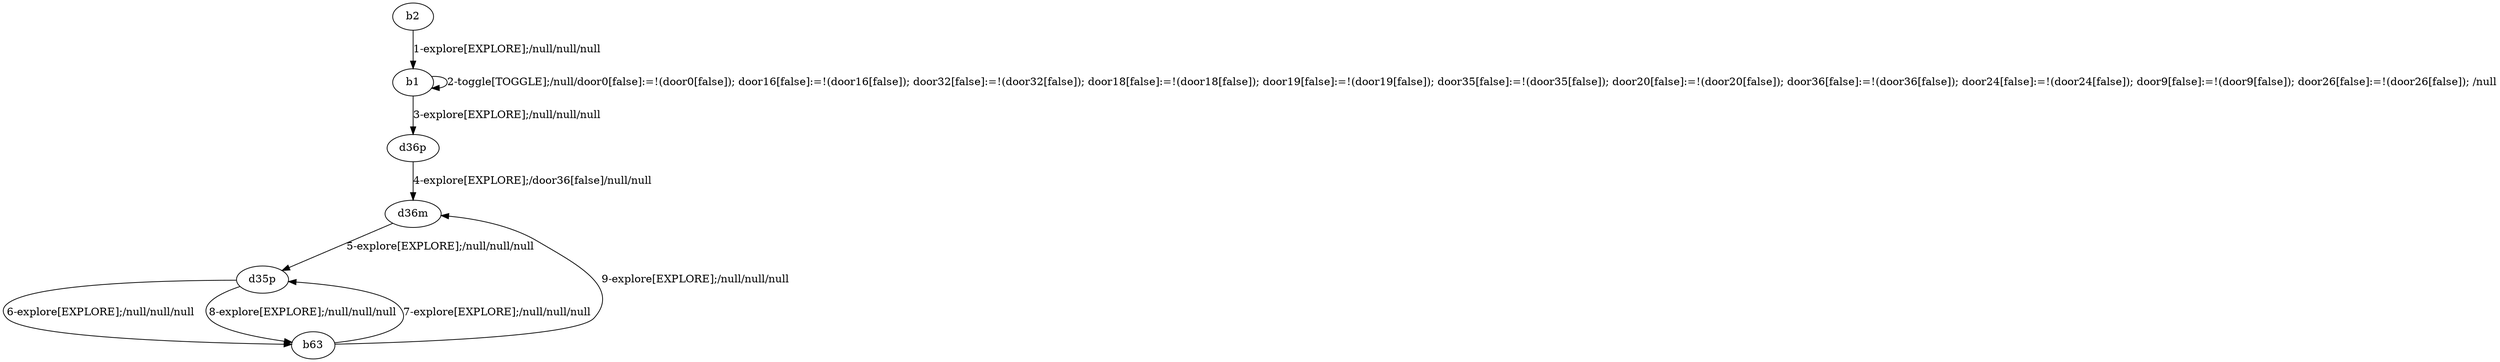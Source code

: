 # Total number of goals covered by this test: 4
# d35p --> b63
# b63 --> d35p
# b63 --> d36m
# d36m --> d35p

digraph g {
"b2" -> "b1" [label = "1-explore[EXPLORE];/null/null/null"];
"b1" -> "b1" [label = "2-toggle[TOGGLE];/null/door0[false]:=!(door0[false]); door16[false]:=!(door16[false]); door32[false]:=!(door32[false]); door18[false]:=!(door18[false]); door19[false]:=!(door19[false]); door35[false]:=!(door35[false]); door20[false]:=!(door20[false]); door36[false]:=!(door36[false]); door24[false]:=!(door24[false]); door9[false]:=!(door9[false]); door26[false]:=!(door26[false]); /null"];
"b1" -> "d36p" [label = "3-explore[EXPLORE];/null/null/null"];
"d36p" -> "d36m" [label = "4-explore[EXPLORE];/door36[false]/null/null"];
"d36m" -> "d35p" [label = "5-explore[EXPLORE];/null/null/null"];
"d35p" -> "b63" [label = "6-explore[EXPLORE];/null/null/null"];
"b63" -> "d35p" [label = "7-explore[EXPLORE];/null/null/null"];
"d35p" -> "b63" [label = "8-explore[EXPLORE];/null/null/null"];
"b63" -> "d36m" [label = "9-explore[EXPLORE];/null/null/null"];
}